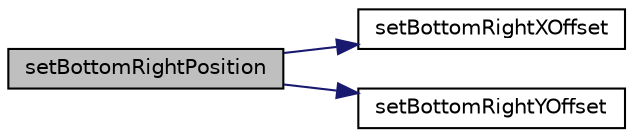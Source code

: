 digraph "setBottomRightPosition"
{
  edge [fontname="Helvetica",fontsize="10",labelfontname="Helvetica",labelfontsize="10"];
  node [fontname="Helvetica",fontsize="10",shape=record];
  rankdir="LR";
  Node62 [label="setBottomRightPosition",height=0.2,width=0.4,color="black", fillcolor="grey75", style="filled", fontcolor="black"];
  Node62 -> Node63 [color="midnightblue",fontsize="10",style="solid",fontname="Helvetica"];
  Node63 [label="setBottomRightXOffset",height=0.2,width=0.4,color="black", fillcolor="white", style="filled",URL="$class_p_h_p_excel___chart.html#aa4485424be81d8ca0cd762543f5d5b79"];
  Node62 -> Node64 [color="midnightblue",fontsize="10",style="solid",fontname="Helvetica"];
  Node64 [label="setBottomRightYOffset",height=0.2,width=0.4,color="black", fillcolor="white", style="filled",URL="$class_p_h_p_excel___chart.html#afadf76f58d3b5b548848efe9d772f156"];
}
